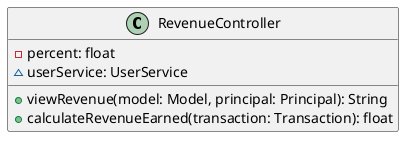 @startuml
class RevenueController [[java:edu.sru.cpsc.webshopping.controller.RevenueController]] {
	-percent: float
	~userService: UserService
	+viewRevenue(model: Model, principal: Principal): String
	+calculateRevenueEarned(transaction: Transaction): float
}
@enduml